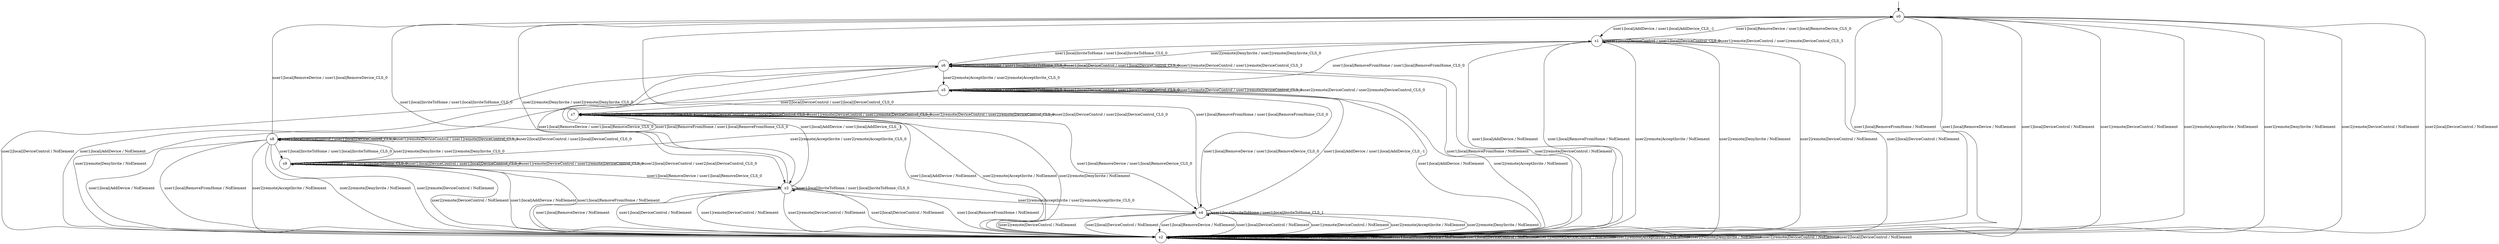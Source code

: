 digraph g {

	s0 [shape="circle" label="s0"];
	s1 [shape="circle" label="s1"];
	s2 [shape="circle" label="s2"];
	s3 [shape="circle" label="s3"];
	s4 [shape="circle" label="s4"];
	s5 [shape="circle" label="s5"];
	s6 [shape="circle" label="s6"];
	s7 [shape="circle" label="s7"];
	s8 [shape="circle" label="s8"];
	s9 [shape="circle" label="s9"];
	s0 -> s1 [label="user1|local|AddDevice / user1|local|AddDevice_CLS_-1"];
	s0 -> s3 [label="user1|local|InviteToHome / user1|local|InviteToHome_CLS_0"];
	s0 -> s2 [label="user1|local|RemoveFromHome / NoElement"];
	s0 -> s2 [label="user1|local|RemoveDevice / NoElement"];
	s0 -> s2 [label="user1|local|DeviceControl / NoElement"];
	s0 -> s2 [label="user1|remote|DeviceControl / NoElement"];
	s0 -> s2 [label="user2|remote|AcceptInvite / NoElement"];
	s0 -> s2 [label="user2|remote|DenyInvite / NoElement"];
	s0 -> s2 [label="user2|remote|DeviceControl / NoElement"];
	s0 -> s2 [label="user2|local|DeviceControl / NoElement"];
	s1 -> s2 [label="user1|local|AddDevice / NoElement"];
	s1 -> s6 [label="user1|local|InviteToHome / user1|local|InviteToHome_CLS_0"];
	s1 -> s2 [label="user1|local|RemoveFromHome / NoElement"];
	s1 -> s0 [label="user1|local|RemoveDevice / user1|local|RemoveDevice_CLS_0"];
	s1 -> s1 [label="user1|local|DeviceControl / user1|local|DeviceControl_CLS_0"];
	s1 -> s1 [label="user1|remote|DeviceControl / user1|remote|DeviceControl_CLS_3"];
	s1 -> s2 [label="user2|remote|AcceptInvite / NoElement"];
	s1 -> s2 [label="user2|remote|DenyInvite / NoElement"];
	s1 -> s2 [label="user2|remote|DeviceControl / NoElement"];
	s1 -> s2 [label="user2|local|DeviceControl / NoElement"];
	s2 -> s2 [label="user1|local|AddDevice / NoElement"];
	s2 -> s2 [label="user1|local|InviteToHome / NoElement"];
	s2 -> s2 [label="user1|local|RemoveFromHome / NoElement"];
	s2 -> s2 [label="user1|local|RemoveDevice / NoElement"];
	s2 -> s2 [label="user1|local|DeviceControl / NoElement"];
	s2 -> s2 [label="user1|remote|DeviceControl / NoElement"];
	s2 -> s2 [label="user2|remote|AcceptInvite / NoElement"];
	s2 -> s2 [label="user2|remote|DenyInvite / NoElement"];
	s2 -> s2 [label="user2|remote|DeviceControl / NoElement"];
	s2 -> s2 [label="user2|local|DeviceControl / NoElement"];
	s3 -> s6 [label="user1|local|AddDevice / user1|local|AddDevice_CLS_-1"];
	s3 -> s3 [label="user1|local|InviteToHome / user1|local|InviteToHome_CLS_0"];
	s3 -> s2 [label="user1|local|RemoveFromHome / NoElement"];
	s3 -> s2 [label="user1|local|RemoveDevice / NoElement"];
	s3 -> s2 [label="user1|local|DeviceControl / NoElement"];
	s3 -> s2 [label="user1|remote|DeviceControl / NoElement"];
	s3 -> s4 [label="user2|remote|AcceptInvite / user2|remote|AcceptInvite_CLS_0"];
	s3 -> s0 [label="user2|remote|DenyInvite / user2|remote|DenyInvite_CLS_0"];
	s3 -> s2 [label="user2|remote|DeviceControl / NoElement"];
	s3 -> s2 [label="user2|local|DeviceControl / NoElement"];
	s4 -> s5 [label="user1|local|AddDevice / user1|local|AddDevice_CLS_-1"];
	s4 -> s4 [label="user1|local|InviteToHome / user1|local|InviteToHome_CLS_1"];
	s4 -> s0 [label="user1|local|RemoveFromHome / user1|local|RemoveFromHome_CLS_0"];
	s4 -> s2 [label="user1|local|RemoveDevice / NoElement"];
	s4 -> s2 [label="user1|local|DeviceControl / NoElement"];
	s4 -> s2 [label="user1|remote|DeviceControl / NoElement"];
	s4 -> s2 [label="user2|remote|AcceptInvite / NoElement"];
	s4 -> s2 [label="user2|remote|DenyInvite / NoElement"];
	s4 -> s2 [label="user2|remote|DeviceControl / NoElement"];
	s4 -> s2 [label="user2|local|DeviceControl / NoElement"];
	s5 -> s2 [label="user1|local|AddDevice / NoElement"];
	s5 -> s5 [label="user1|local|InviteToHome / user1|local|InviteToHome_CLS_1"];
	s5 -> s1 [label="user1|local|RemoveFromHome / user1|local|RemoveFromHome_CLS_0"];
	s5 -> s4 [label="user1|local|RemoveDevice / user1|local|RemoveDevice_CLS_0"];
	s5 -> s5 [label="user1|local|DeviceControl / user1|local|DeviceControl_CLS_0"];
	s5 -> s5 [label="user1|remote|DeviceControl / user1|remote|DeviceControl_CLS_3"];
	s5 -> s2 [label="user2|remote|AcceptInvite / NoElement"];
	s5 -> s2 [label="user2|remote|DenyInvite / NoElement"];
	s5 -> s5 [label="user2|remote|DeviceControl / user2|remote|DeviceControl_CLS_0"];
	s5 -> s7 [label="user2|local|DeviceControl / user2|local|DeviceControl_CLS_0"];
	s6 -> s2 [label="user1|local|AddDevice / NoElement"];
	s6 -> s6 [label="user1|local|InviteToHome / user1|local|InviteToHome_CLS_0"];
	s6 -> s2 [label="user1|local|RemoveFromHome / NoElement"];
	s6 -> s3 [label="user1|local|RemoveDevice / user1|local|RemoveDevice_CLS_0"];
	s6 -> s6 [label="user1|local|DeviceControl / user1|local|DeviceControl_CLS_0"];
	s6 -> s6 [label="user1|remote|DeviceControl / user1|remote|DeviceControl_CLS_3"];
	s6 -> s5 [label="user2|remote|AcceptInvite / user2|remote|AcceptInvite_CLS_0"];
	s6 -> s1 [label="user2|remote|DenyInvite / user2|remote|DenyInvite_CLS_0"];
	s6 -> s2 [label="user2|remote|DeviceControl / NoElement"];
	s6 -> s2 [label="user2|local|DeviceControl / NoElement"];
	s7 -> s2 [label="user1|local|AddDevice / NoElement"];
	s7 -> s7 [label="user1|local|InviteToHome / user1|local|InviteToHome_CLS_1"];
	s7 -> s8 [label="user1|local|RemoveFromHome / user1|local|RemoveFromHome_CLS_0"];
	s7 -> s4 [label="user1|local|RemoveDevice / user1|local|RemoveDevice_CLS_0"];
	s7 -> s7 [label="user1|local|DeviceControl / user1|local|DeviceControl_CLS_0"];
	s7 -> s7 [label="user1|remote|DeviceControl / user1|remote|DeviceControl_CLS_3"];
	s7 -> s2 [label="user2|remote|AcceptInvite / NoElement"];
	s7 -> s2 [label="user2|remote|DenyInvite / NoElement"];
	s7 -> s7 [label="user2|remote|DeviceControl / user2|remote|DeviceControl_CLS_0"];
	s7 -> s7 [label="user2|local|DeviceControl / user2|local|DeviceControl_CLS_0"];
	s8 -> s2 [label="user1|local|AddDevice / NoElement"];
	s8 -> s9 [label="user1|local|InviteToHome / user1|local|InviteToHome_CLS_0"];
	s8 -> s2 [label="user1|local|RemoveFromHome / NoElement"];
	s8 -> s0 [label="user1|local|RemoveDevice / user1|local|RemoveDevice_CLS_0"];
	s8 -> s8 [label="user1|local|DeviceControl / user1|local|DeviceControl_CLS_0"];
	s8 -> s8 [label="user1|remote|DeviceControl / user1|remote|DeviceControl_CLS_3"];
	s8 -> s2 [label="user2|remote|AcceptInvite / NoElement"];
	s8 -> s2 [label="user2|remote|DenyInvite / NoElement"];
	s8 -> s2 [label="user2|remote|DeviceControl / NoElement"];
	s8 -> s8 [label="user2|local|DeviceControl / user2|local|DeviceControl_CLS_0"];
	s9 -> s2 [label="user1|local|AddDevice / NoElement"];
	s9 -> s9 [label="user1|local|InviteToHome / user1|local|InviteToHome_CLS_0"];
	s9 -> s2 [label="user1|local|RemoveFromHome / NoElement"];
	s9 -> s3 [label="user1|local|RemoveDevice / user1|local|RemoveDevice_CLS_0"];
	s9 -> s9 [label="user1|local|DeviceControl / user1|local|DeviceControl_CLS_0"];
	s9 -> s9 [label="user1|remote|DeviceControl / user1|remote|DeviceControl_CLS_3"];
	s9 -> s7 [label="user2|remote|AcceptInvite / user2|remote|AcceptInvite_CLS_0"];
	s9 -> s8 [label="user2|remote|DenyInvite / user2|remote|DenyInvite_CLS_0"];
	s9 -> s2 [label="user2|remote|DeviceControl / NoElement"];
	s9 -> s9 [label="user2|local|DeviceControl / user2|local|DeviceControl_CLS_0"];

__start0 [label="" shape="none" width="0" height="0"];
__start0 -> s0;

}
